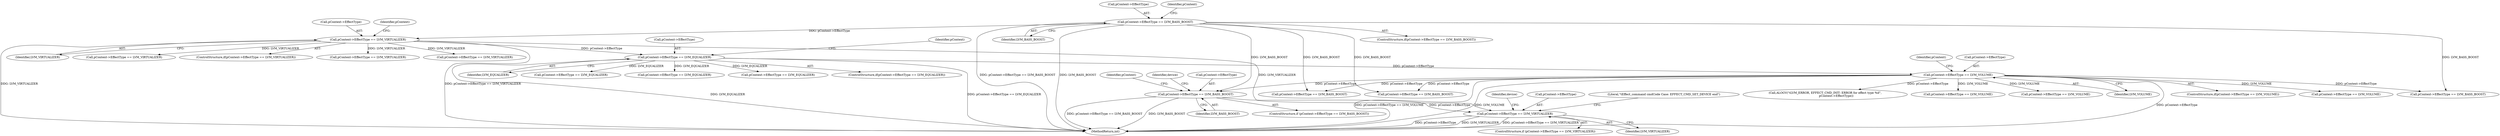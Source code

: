 digraph "0_Android_9e29523b9537983b4c4b205ff868d0b3bca0383b@pointer" {
"1000921" [label="(Call,pContext->EffectType == LVM_BASS_BOOST)"];
"1000144" [label="(Call,pContext->EffectType == LVM_VOLUME)"];
"1000137" [label="(Call,pContext->EffectType == LVM_EQUALIZER)"];
"1000130" [label="(Call,pContext->EffectType == LVM_VIRTUALIZER)"];
"1000123" [label="(Call,pContext->EffectType == LVM_BASS_BOOST)"];
"1001005" [label="(Call,pContext->EffectType == LVM_VIRTUALIZER)"];
"1001005" [label="(Call,pContext->EffectType == LVM_VIRTUALIZER)"];
"1000130" [label="(Call,pContext->EffectType == LVM_VIRTUALIZER)"];
"1001007" [label="(Identifier,pContext)"];
"1000930" [label="(Identifier,device)"];
"1000138" [label="(Call,pContext->EffectType)"];
"1000204" [label="(Call,pContext->EffectType == LVM_VIRTUALIZER)"];
"1000145" [label="(Call,pContext->EffectType)"];
"1000179" [label="(Call,ALOGV(\"\tLVM_ERROR, EFFECT_CMD_INIT: ERROR for effect type %d\",\n                        pContext->EffectType))"];
"1000136" [label="(ControlStructure,if(pContext->EffectType == LVM_EQUALIZER))"];
"1000144" [label="(Call,pContext->EffectType == LVM_VOLUME)"];
"1000194" [label="(Call,pContext->EffectType == LVM_BASS_BOOST)"];
"1001004" [label="(ControlStructure,if (pContext->EffectType == LVM_VIRTUALIZER))"];
"1000127" [label="(Identifier,LVM_BASS_BOOST)"];
"1000925" [label="(Identifier,LVM_BASS_BOOST)"];
"1000124" [label="(Call,pContext->EffectType)"];
"1000141" [label="(Identifier,LVM_EQUALIZER)"];
"1001271" [label="(MethodReturn,int)"];
"1000123" [label="(Call,pContext->EffectType == LVM_BASS_BOOST)"];
"1000129" [label="(ControlStructure,if(pContext->EffectType == LVM_VIRTUALIZER))"];
"1001009" [label="(Identifier,LVM_VIRTUALIZER)"];
"1001006" [label="(Call,pContext->EffectType)"];
"1000495" [label="(Call,pContext->EffectType == LVM_VOLUME)"];
"1000137" [label="(Call,pContext->EffectType == LVM_EQUALIZER)"];
"1001089" [label="(Literal,\"\tEffect_command cmdCode Case: EFFECT_CMD_SET_DEVICE end\")"];
"1000152" [label="(Identifier,pContext)"];
"1000131" [label="(Call,pContext->EffectType)"];
"1000441" [label="(Call,pContext->EffectType == LVM_VIRTUALIZER)"];
"1000470" [label="(Call,pContext->EffectType == LVM_EQUALIZER)"];
"1000921" [label="(Call,pContext->EffectType == LVM_BASS_BOOST)"];
"1000922" [label="(Call,pContext->EffectType)"];
"1000224" [label="(Call,pContext->EffectType == LVM_VOLUME)"];
"1000618" [label="(Call,pContext->EffectType == LVM_VIRTUALIZER)"];
"1000538" [label="(Call,pContext->EffectType == LVM_BASS_BOOST)"];
"1000414" [label="(Call,pContext->EffectType == LVM_BASS_BOOST)"];
"1000214" [label="(Call,pContext->EffectType == LVM_EQUALIZER)"];
"1000134" [label="(Identifier,LVM_VIRTUALIZER)"];
"1000148" [label="(Identifier,LVM_VOLUME)"];
"1000139" [label="(Identifier,pContext)"];
"1000122" [label="(ControlStructure,if(pContext->EffectType == LVM_BASS_BOOST))"];
"1000143" [label="(ControlStructure,if(pContext->EffectType == LVM_VOLUME))"];
"1000920" [label="(ControlStructure,if (pContext->EffectType == LVM_BASS_BOOST))"];
"1000709" [label="(Call,pContext->EffectType == LVM_EQUALIZER)"];
"1001014" [label="(Identifier,device)"];
"1000146" [label="(Identifier,pContext)"];
"1000132" [label="(Identifier,pContext)"];
"1000773" [label="(Call,pContext->EffectType == LVM_VOLUME)"];
"1000921" -> "1000920"  [label="AST: "];
"1000921" -> "1000925"  [label="CFG: "];
"1000922" -> "1000921"  [label="AST: "];
"1000925" -> "1000921"  [label="AST: "];
"1000930" -> "1000921"  [label="CFG: "];
"1001007" -> "1000921"  [label="CFG: "];
"1000921" -> "1001271"  [label="DDG: pContext->EffectType == LVM_BASS_BOOST"];
"1000921" -> "1001271"  [label="DDG: LVM_BASS_BOOST"];
"1000144" -> "1000921"  [label="DDG: pContext->EffectType"];
"1000123" -> "1000921"  [label="DDG: LVM_BASS_BOOST"];
"1000921" -> "1001005"  [label="DDG: pContext->EffectType"];
"1000144" -> "1000143"  [label="AST: "];
"1000144" -> "1000148"  [label="CFG: "];
"1000145" -> "1000144"  [label="AST: "];
"1000148" -> "1000144"  [label="AST: "];
"1000152" -> "1000144"  [label="CFG: "];
"1000144" -> "1001271"  [label="DDG: pContext->EffectType == LVM_VOLUME"];
"1000144" -> "1001271"  [label="DDG: LVM_VOLUME"];
"1000144" -> "1001271"  [label="DDG: pContext->EffectType"];
"1000137" -> "1000144"  [label="DDG: pContext->EffectType"];
"1000144" -> "1000179"  [label="DDG: pContext->EffectType"];
"1000144" -> "1000194"  [label="DDG: pContext->EffectType"];
"1000144" -> "1000224"  [label="DDG: LVM_VOLUME"];
"1000144" -> "1000414"  [label="DDG: pContext->EffectType"];
"1000144" -> "1000495"  [label="DDG: LVM_VOLUME"];
"1000144" -> "1000538"  [label="DDG: pContext->EffectType"];
"1000144" -> "1000773"  [label="DDG: LVM_VOLUME"];
"1000137" -> "1000136"  [label="AST: "];
"1000137" -> "1000141"  [label="CFG: "];
"1000138" -> "1000137"  [label="AST: "];
"1000141" -> "1000137"  [label="AST: "];
"1000146" -> "1000137"  [label="CFG: "];
"1000137" -> "1001271"  [label="DDG: LVM_EQUALIZER"];
"1000137" -> "1001271"  [label="DDG: pContext->EffectType == LVM_EQUALIZER"];
"1000130" -> "1000137"  [label="DDG: pContext->EffectType"];
"1000137" -> "1000214"  [label="DDG: LVM_EQUALIZER"];
"1000137" -> "1000470"  [label="DDG: LVM_EQUALIZER"];
"1000137" -> "1000709"  [label="DDG: LVM_EQUALIZER"];
"1000130" -> "1000129"  [label="AST: "];
"1000130" -> "1000134"  [label="CFG: "];
"1000131" -> "1000130"  [label="AST: "];
"1000134" -> "1000130"  [label="AST: "];
"1000139" -> "1000130"  [label="CFG: "];
"1000130" -> "1001271"  [label="DDG: pContext->EffectType == LVM_VIRTUALIZER"];
"1000130" -> "1001271"  [label="DDG: LVM_VIRTUALIZER"];
"1000123" -> "1000130"  [label="DDG: pContext->EffectType"];
"1000130" -> "1000204"  [label="DDG: LVM_VIRTUALIZER"];
"1000130" -> "1000441"  [label="DDG: LVM_VIRTUALIZER"];
"1000130" -> "1000618"  [label="DDG: LVM_VIRTUALIZER"];
"1000130" -> "1001005"  [label="DDG: LVM_VIRTUALIZER"];
"1000123" -> "1000122"  [label="AST: "];
"1000123" -> "1000127"  [label="CFG: "];
"1000124" -> "1000123"  [label="AST: "];
"1000127" -> "1000123"  [label="AST: "];
"1000132" -> "1000123"  [label="CFG: "];
"1000123" -> "1001271"  [label="DDG: pContext->EffectType == LVM_BASS_BOOST"];
"1000123" -> "1001271"  [label="DDG: LVM_BASS_BOOST"];
"1000123" -> "1000194"  [label="DDG: LVM_BASS_BOOST"];
"1000123" -> "1000414"  [label="DDG: LVM_BASS_BOOST"];
"1000123" -> "1000538"  [label="DDG: LVM_BASS_BOOST"];
"1001005" -> "1001004"  [label="AST: "];
"1001005" -> "1001009"  [label="CFG: "];
"1001006" -> "1001005"  [label="AST: "];
"1001009" -> "1001005"  [label="AST: "];
"1001014" -> "1001005"  [label="CFG: "];
"1001089" -> "1001005"  [label="CFG: "];
"1001005" -> "1001271"  [label="DDG: LVM_VIRTUALIZER"];
"1001005" -> "1001271"  [label="DDG: pContext->EffectType == LVM_VIRTUALIZER"];
"1001005" -> "1001271"  [label="DDG: pContext->EffectType"];
}
